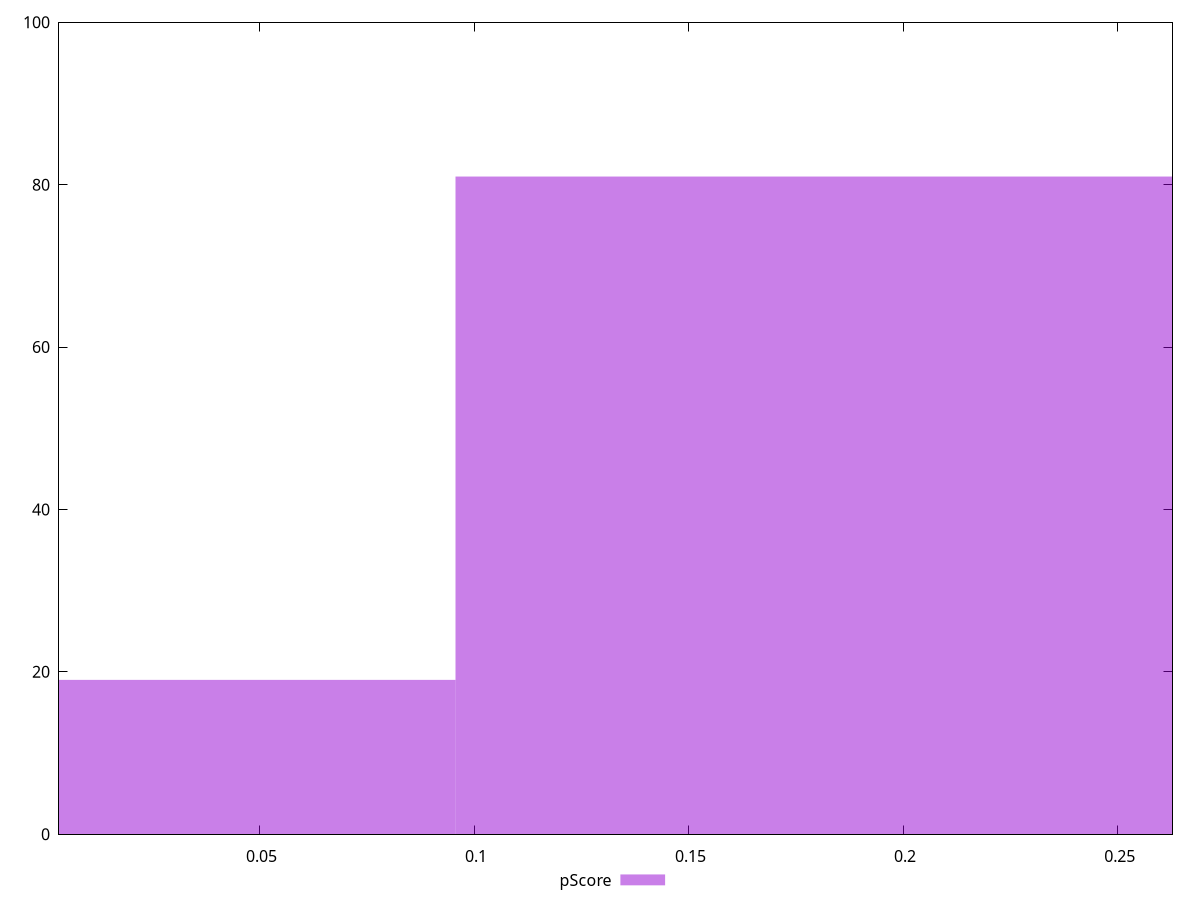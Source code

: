 reset

$pScore <<EOF
0 19
0.19133864012598262 81
EOF

set key outside below
set boxwidth 0.19133864012598262
set xrange [0.0032521211570840647:0.26278877104710546]
set yrange [0:100]
set trange [0:100]
set style fill transparent solid 0.5 noborder
set terminal svg size 640, 490 enhanced background rgb 'white'
set output "report_00026_2021-02-22T21:38:55.199Z/cumulative-layout-shift/samples/pages+cached+noadtech/pScore/histogram.svg"

plot $pScore title "pScore" with boxes

reset

